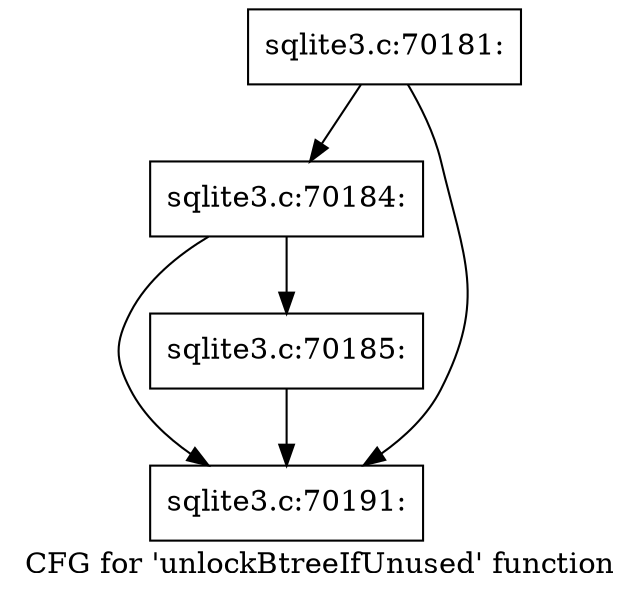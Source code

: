 digraph "CFG for 'unlockBtreeIfUnused' function" {
	label="CFG for 'unlockBtreeIfUnused' function";

	Node0x55c0f71dccc0 [shape=record,label="{sqlite3.c:70181:}"];
	Node0x55c0f71dccc0 -> Node0x55c0f71dcf30;
	Node0x55c0f71dccc0 -> Node0x55c0f71dcee0;
	Node0x55c0f71dcf30 [shape=record,label="{sqlite3.c:70184:}"];
	Node0x55c0f71dcf30 -> Node0x55c0f71dce90;
	Node0x55c0f71dcf30 -> Node0x55c0f71dcee0;
	Node0x55c0f71dce90 [shape=record,label="{sqlite3.c:70185:}"];
	Node0x55c0f71dce90 -> Node0x55c0f71dcee0;
	Node0x55c0f71dcee0 [shape=record,label="{sqlite3.c:70191:}"];
}
